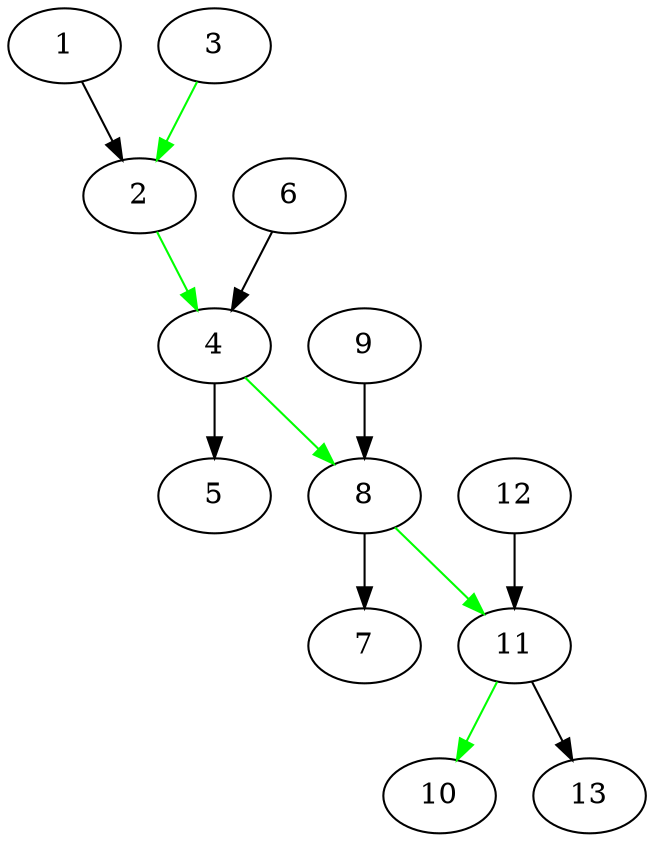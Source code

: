 digraph 2363471188224 {
	1 [label=1]
	2 [label=2]
	3 [label=3]
	4 [label=4]
	5 [label=5]
	6 [label=6]
	7 [label=7]
	8 [label=8]
	9 [label=9]
	10 [label=10]
	11 [label=11]
	12 [label=12]
	13 [label=13]
	1 -> 2 [color=black]
	2 -> 4 [color=green]
	3 -> 2 [color=green]
	4 -> 5 [color=black]
	4 -> 8 [color=green]
	6 -> 4 [color=black]
	8 -> 7 [color=black]
	8 -> 11 [color=green]
	9 -> 8 [color=black]
	11 -> 10 [color=green]
	11 -> 13 [color=black]
	12 -> 11 [color=black]
}
